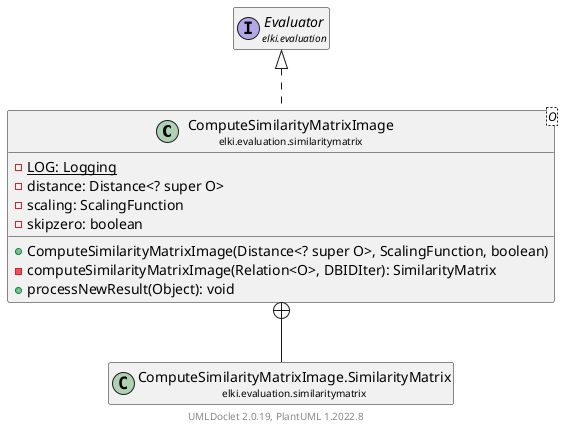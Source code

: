 @startuml
    remove .*\.(Instance|Par|Parameterizer|Factory)$
    set namespaceSeparator none
    hide empty fields
    hide empty methods

    class "<size:14>ComputeSimilarityMatrixImage\n<size:10>elki.evaluation.similaritymatrix" as elki.evaluation.similaritymatrix.ComputeSimilarityMatrixImage<O> [[ComputeSimilarityMatrixImage.html]] {
        {static} -LOG: Logging
        -distance: Distance<? super O>
        -scaling: ScalingFunction
        -skipzero: boolean
        +ComputeSimilarityMatrixImage(Distance<? super O>, ScalingFunction, boolean)
        -computeSimilarityMatrixImage(Relation<O>, DBIDIter): SimilarityMatrix
        +processNewResult(Object): void
    }

    interface "<size:14>Evaluator\n<size:10>elki.evaluation" as elki.evaluation.Evaluator [[../Evaluator.html]]
    class "<size:14>ComputeSimilarityMatrixImage.SimilarityMatrix\n<size:10>elki.evaluation.similaritymatrix" as elki.evaluation.similaritymatrix.ComputeSimilarityMatrixImage.SimilarityMatrix [[ComputeSimilarityMatrixImage.SimilarityMatrix.html]]
    class "<size:14>ComputeSimilarityMatrixImage.Par\n<size:10>elki.evaluation.similaritymatrix" as elki.evaluation.similaritymatrix.ComputeSimilarityMatrixImage.Par<O> [[ComputeSimilarityMatrixImage.Par.html]]

    elki.evaluation.Evaluator <|.. elki.evaluation.similaritymatrix.ComputeSimilarityMatrixImage
    elki.evaluation.similaritymatrix.ComputeSimilarityMatrixImage +-- elki.evaluation.similaritymatrix.ComputeSimilarityMatrixImage.SimilarityMatrix
    elki.evaluation.similaritymatrix.ComputeSimilarityMatrixImage +-- elki.evaluation.similaritymatrix.ComputeSimilarityMatrixImage.Par

    center footer UMLDoclet 2.0.19, PlantUML 1.2022.8
@enduml
